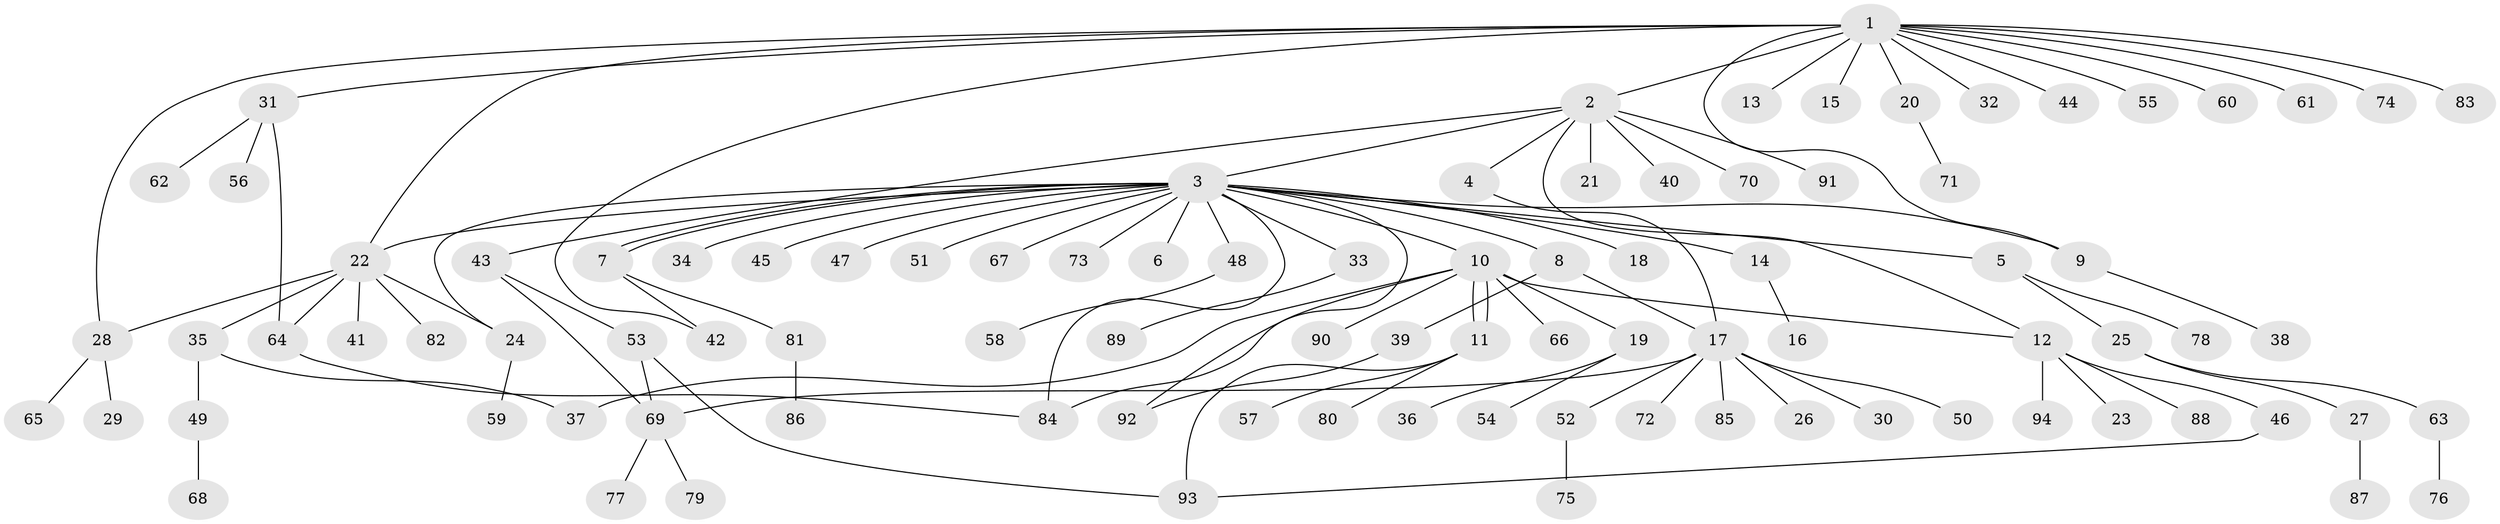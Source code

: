 // coarse degree distribution, {15: 0.017241379310344827, 8: 0.017241379310344827, 19: 0.017241379310344827, 2: 0.15517241379310345, 1: 0.5689655172413793, 3: 0.13793103448275862, 7: 0.017241379310344827, 4: 0.05172413793103448, 6: 0.017241379310344827}
// Generated by graph-tools (version 1.1) at 2025/50/03/04/25 22:50:41]
// undirected, 94 vertices, 111 edges
graph export_dot {
  node [color=gray90,style=filled];
  1;
  2;
  3;
  4;
  5;
  6;
  7;
  8;
  9;
  10;
  11;
  12;
  13;
  14;
  15;
  16;
  17;
  18;
  19;
  20;
  21;
  22;
  23;
  24;
  25;
  26;
  27;
  28;
  29;
  30;
  31;
  32;
  33;
  34;
  35;
  36;
  37;
  38;
  39;
  40;
  41;
  42;
  43;
  44;
  45;
  46;
  47;
  48;
  49;
  50;
  51;
  52;
  53;
  54;
  55;
  56;
  57;
  58;
  59;
  60;
  61;
  62;
  63;
  64;
  65;
  66;
  67;
  68;
  69;
  70;
  71;
  72;
  73;
  74;
  75;
  76;
  77;
  78;
  79;
  80;
  81;
  82;
  83;
  84;
  85;
  86;
  87;
  88;
  89;
  90;
  91;
  92;
  93;
  94;
  1 -- 2;
  1 -- 9;
  1 -- 13;
  1 -- 15;
  1 -- 20;
  1 -- 22;
  1 -- 28;
  1 -- 31;
  1 -- 32;
  1 -- 42;
  1 -- 44;
  1 -- 55;
  1 -- 60;
  1 -- 61;
  1 -- 74;
  1 -- 83;
  2 -- 3;
  2 -- 4;
  2 -- 12;
  2 -- 21;
  2 -- 40;
  2 -- 43;
  2 -- 70;
  2 -- 91;
  3 -- 5;
  3 -- 6;
  3 -- 7;
  3 -- 7;
  3 -- 8;
  3 -- 9;
  3 -- 10;
  3 -- 14;
  3 -- 18;
  3 -- 22;
  3 -- 24;
  3 -- 33;
  3 -- 34;
  3 -- 45;
  3 -- 47;
  3 -- 48;
  3 -- 51;
  3 -- 67;
  3 -- 73;
  3 -- 84;
  3 -- 92;
  4 -- 17;
  5 -- 25;
  5 -- 78;
  7 -- 42;
  7 -- 81;
  8 -- 17;
  8 -- 39;
  9 -- 38;
  10 -- 11;
  10 -- 11;
  10 -- 12;
  10 -- 19;
  10 -- 37;
  10 -- 66;
  10 -- 84;
  10 -- 90;
  11 -- 57;
  11 -- 80;
  11 -- 93;
  12 -- 23;
  12 -- 46;
  12 -- 88;
  12 -- 94;
  14 -- 16;
  17 -- 26;
  17 -- 30;
  17 -- 50;
  17 -- 52;
  17 -- 69;
  17 -- 72;
  17 -- 85;
  19 -- 36;
  19 -- 54;
  20 -- 71;
  22 -- 24;
  22 -- 28;
  22 -- 35;
  22 -- 41;
  22 -- 64;
  22 -- 82;
  24 -- 59;
  25 -- 27;
  25 -- 63;
  27 -- 87;
  28 -- 29;
  28 -- 65;
  31 -- 56;
  31 -- 62;
  31 -- 64;
  33 -- 89;
  35 -- 37;
  35 -- 49;
  39 -- 92;
  43 -- 53;
  43 -- 69;
  46 -- 93;
  48 -- 58;
  49 -- 68;
  52 -- 75;
  53 -- 69;
  53 -- 93;
  63 -- 76;
  64 -- 84;
  69 -- 77;
  69 -- 79;
  81 -- 86;
}
